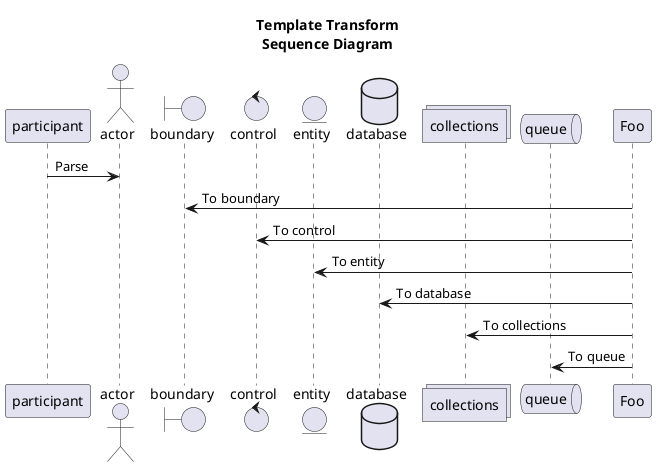 @startuml
title Template Transform\nSequence Diagram
participant participant as Code1
actor actor as Code2
boundary boundary as Foo2
control control as Foo3
entity entity as Foo4
database database as Foo5
collections collections as Foo6
queue queue as Foo7
Code1 -> Code2 : Parse
Foo -> Foo2 : To boundary
Foo -> Foo3 : To control
Foo -> Foo4 : To entity
Foo -> Foo5 : To database
Foo -> Foo6 : To collections
Foo -> Foo7: To queue
@enduml